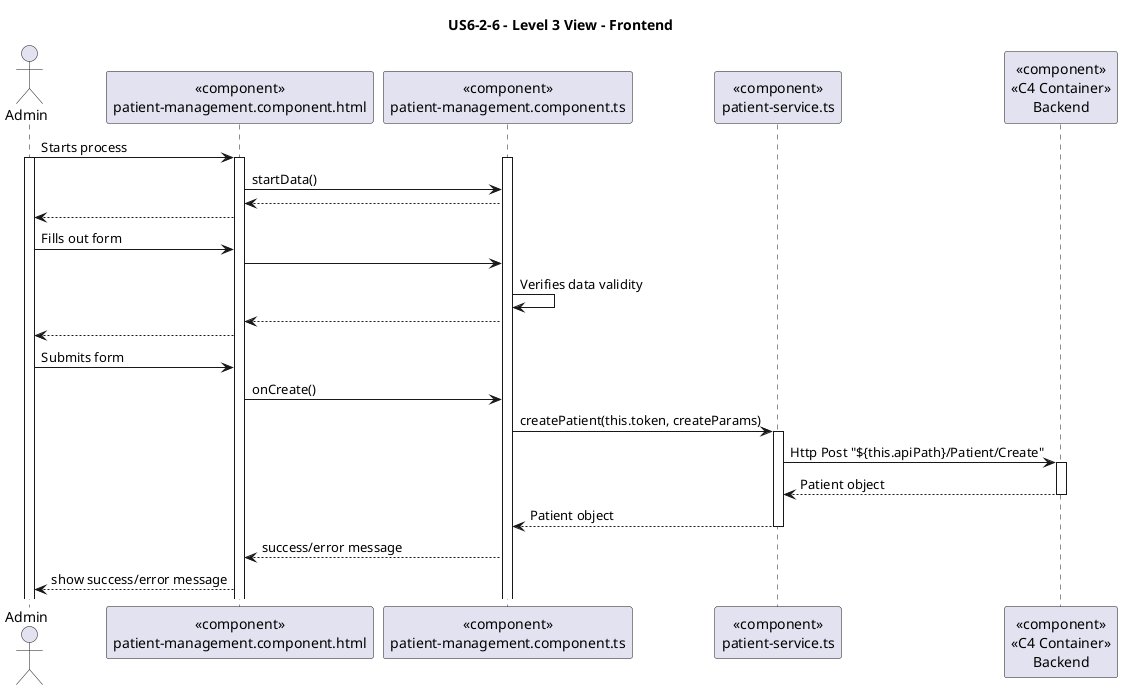 ' 
' User Story: As an Admin,  I want to register new backoffice users (e.g., doctors, nurses, technicians, admins) via an out-of-band process, so that they can access the backoffice system with appropriate permissions.
'
' Acceptance Criteria:
' 
' - Backoffice users (e.g., doctors, nurses, technicians) are registered by an Admin via an internal process, not via self-registration.
' - Admin assigns roles (e.g., Doctor, Nurse, Technician) during the registration process.
' - Registered users receive a one-time setup link via email to set their password and activate their account.
' - The system enforces strong password requirements for security.
' - A confirmation email is sent to verify the user’s registration.

@startuml

title US6-2-6 - Level 3 View - Frontend

actor Admin as U
participant "«component»\npatient-management.component.html" as html
participant "«component»\npatient-management.component.ts" as ts
participant "«component»\npatient-service.ts" as service

participant "«component»\n«C4 Container»\nBackend" as backend

U -> html : Starts process
activate U
activate html
activate ts

html -> ts : startData()
ts --> html
html --> U

U -> html : Fills out form
html -> ts
ts -> ts : Verifies data validity
ts --> html
html --> U

U -> html : Submits form
html -> ts : onCreate()
ts -> service: createPatient(this.token, createParams)
activate service
service -> backend : Http Post "${this.apiPath}/Patient/Create"
activate backend
backend --> service : Patient object
deactivate backend
service --> ts : Patient object
deactivate service
ts --> html : success/error message
html --> U : show success/error message

@enduml